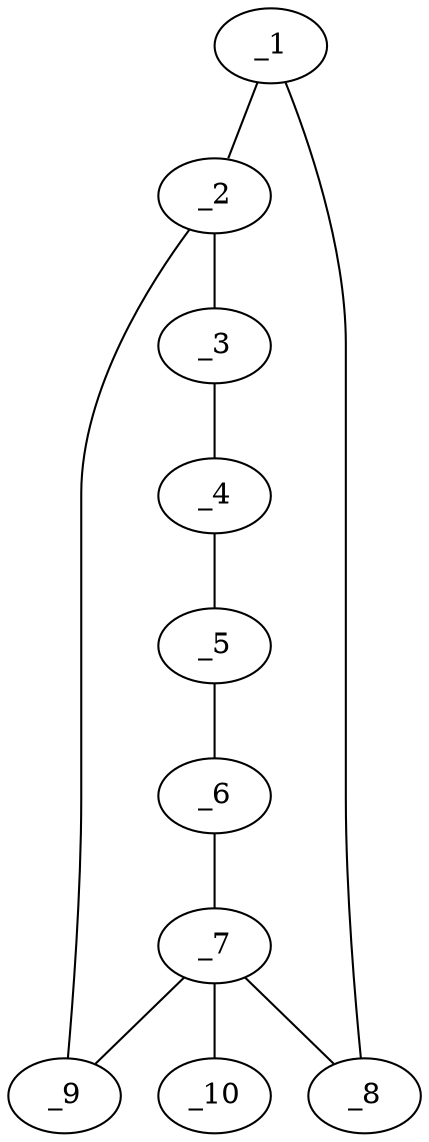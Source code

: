 graph molid602908 {
	_1	 [charge=0,
		chem=1,
		symbol="C  ",
		x="6.9568",
		y="-0.0842"];
	_2	 [charge=0,
		chem=1,
		symbol="C  ",
		x="5.1248",
		y="0.6747"];
	_1 -- _2	 [valence=1];
	_8	 [charge=0,
		chem=1,
		symbol="C  ",
		x="6.698",
		y="-1.0501"];
	_1 -- _8	 [valence=2];
	_3	 [charge=0,
		chem=1,
		symbol="C  ",
		x="2.5",
		y="0.0748"];
	_2 -- _3	 [valence=1];
	_9	 [charge=0,
		chem=2,
		symbol="O  ",
		x="4.3882",
		y="1.6573"];
	_2 -- _9	 [valence=1];
	_4	 [charge=0,
		chem=1,
		symbol="C  ",
		x=2,
		y="-0.7913"];
	_3 -- _4	 [valence=1];
	_5	 [charge=0,
		chem=1,
		symbol="C  ",
		x="2.5",
		y="-1.6573"];
	_4 -- _5	 [valence=1];
	_6	 [charge=0,
		chem=1,
		symbol="C  ",
		x="3.5",
		y="-1.6573"];
	_5 -- _6	 [valence=1];
	_7	 [charge=0,
		chem=1,
		symbol="C  ",
		x="4.866",
		y="-0.2913"];
	_6 -- _7	 [valence=1];
	_7 -- _8	 [valence=1];
	_7 -- _9	 [valence=1];
	_10	 [charge=0,
		chem=2,
		symbol="O  ",
		x="4.6072",
		y="-1.2572"];
	_7 -- _10	 [valence=1];
}
